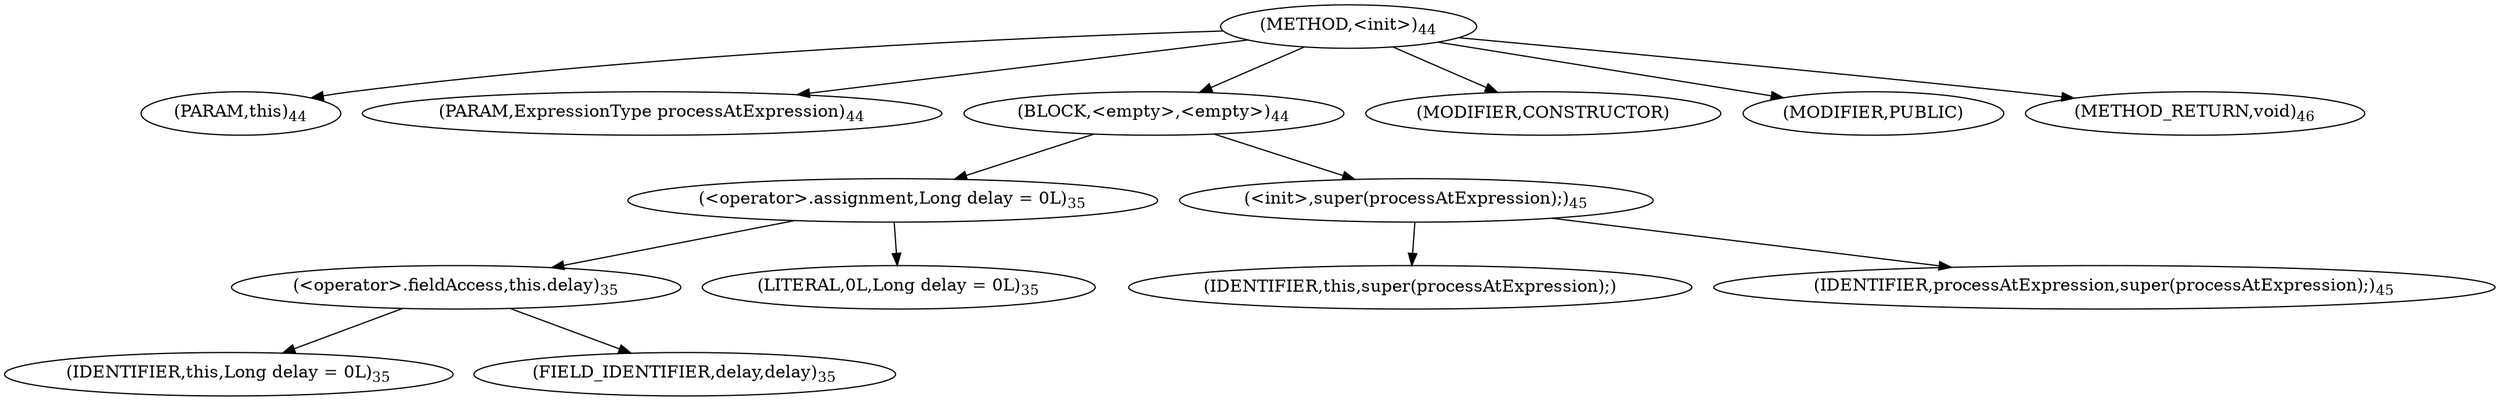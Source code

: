 digraph "&lt;init&gt;" {  
"50" [label = <(METHOD,&lt;init&gt;)<SUB>44</SUB>> ]
"6" [label = <(PARAM,this)<SUB>44</SUB>> ]
"51" [label = <(PARAM,ExpressionType processAtExpression)<SUB>44</SUB>> ]
"52" [label = <(BLOCK,&lt;empty&gt;,&lt;empty&gt;)<SUB>44</SUB>> ]
"53" [label = <(&lt;operator&gt;.assignment,Long delay = 0L)<SUB>35</SUB>> ]
"54" [label = <(&lt;operator&gt;.fieldAccess,this.delay)<SUB>35</SUB>> ]
"55" [label = <(IDENTIFIER,this,Long delay = 0L)<SUB>35</SUB>> ]
"56" [label = <(FIELD_IDENTIFIER,delay,delay)<SUB>35</SUB>> ]
"57" [label = <(LITERAL,0L,Long delay = 0L)<SUB>35</SUB>> ]
"58" [label = <(&lt;init&gt;,super(processAtExpression);)<SUB>45</SUB>> ]
"5" [label = <(IDENTIFIER,this,super(processAtExpression);)> ]
"59" [label = <(IDENTIFIER,processAtExpression,super(processAtExpression);)<SUB>45</SUB>> ]
"60" [label = <(MODIFIER,CONSTRUCTOR)> ]
"61" [label = <(MODIFIER,PUBLIC)> ]
"62" [label = <(METHOD_RETURN,void)<SUB>46</SUB>> ]
  "50" -> "6" 
  "50" -> "51" 
  "50" -> "52" 
  "50" -> "60" 
  "50" -> "61" 
  "50" -> "62" 
  "52" -> "53" 
  "52" -> "58" 
  "53" -> "54" 
  "53" -> "57" 
  "54" -> "55" 
  "54" -> "56" 
  "58" -> "5" 
  "58" -> "59" 
}
